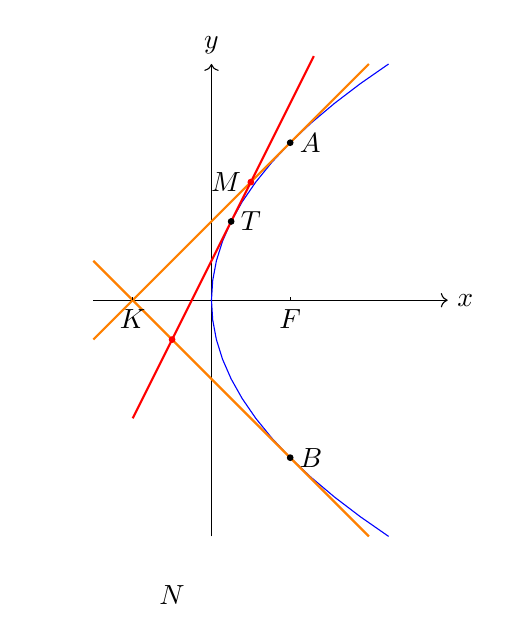 ﻿\usetikzlibrary{intersections}
\begin{tikzpicture}
	\draw[->] (-1.5,0) -- (3,0) coordinate (x axis) node[right] {$x$};
	\draw[->] (0,-3) -- (0,3) coordinate (y axis) node[above] {$y$};
	\draw[domain=-3:3,variable=\y,blue] plot ({\y*\y*0.25},{\y});
	\draw[name path=l1, domain=-1.5:2, orange, thick] plot (\x,\x+1);
	\draw[name path=l2,domain=-1.5:2, orange, thick] plot (\x,-\x-1);
	\draw[name path=l3,domain=-1:1.3, red, thick] plot (\x,2*\x+0.5);
	\draw (1,1pt) -- (1,0) node[below] {$F$};
	\draw (-1,1pt) -- (-1,0) node[below] {$K$};
	\filldraw (1,2) circle (1pt) node[right] {$A$};
	\filldraw (1,-2) circle (1pt) node[right] {$B$};
	\filldraw ({1/4},1) circle (1pt) node[right] {$T$};
	\filldraw [name intersections={of=l1 and l3, by=x},fill=red,draw=red] (x) circle (1pt) node[left] {$M$};
	\filldraw [name intersections={of=l2 and l3, by=x}, fill=red, draw=red] (x) circle (1pt) node[below=3] {$N$};
\end{tikzpicture}
